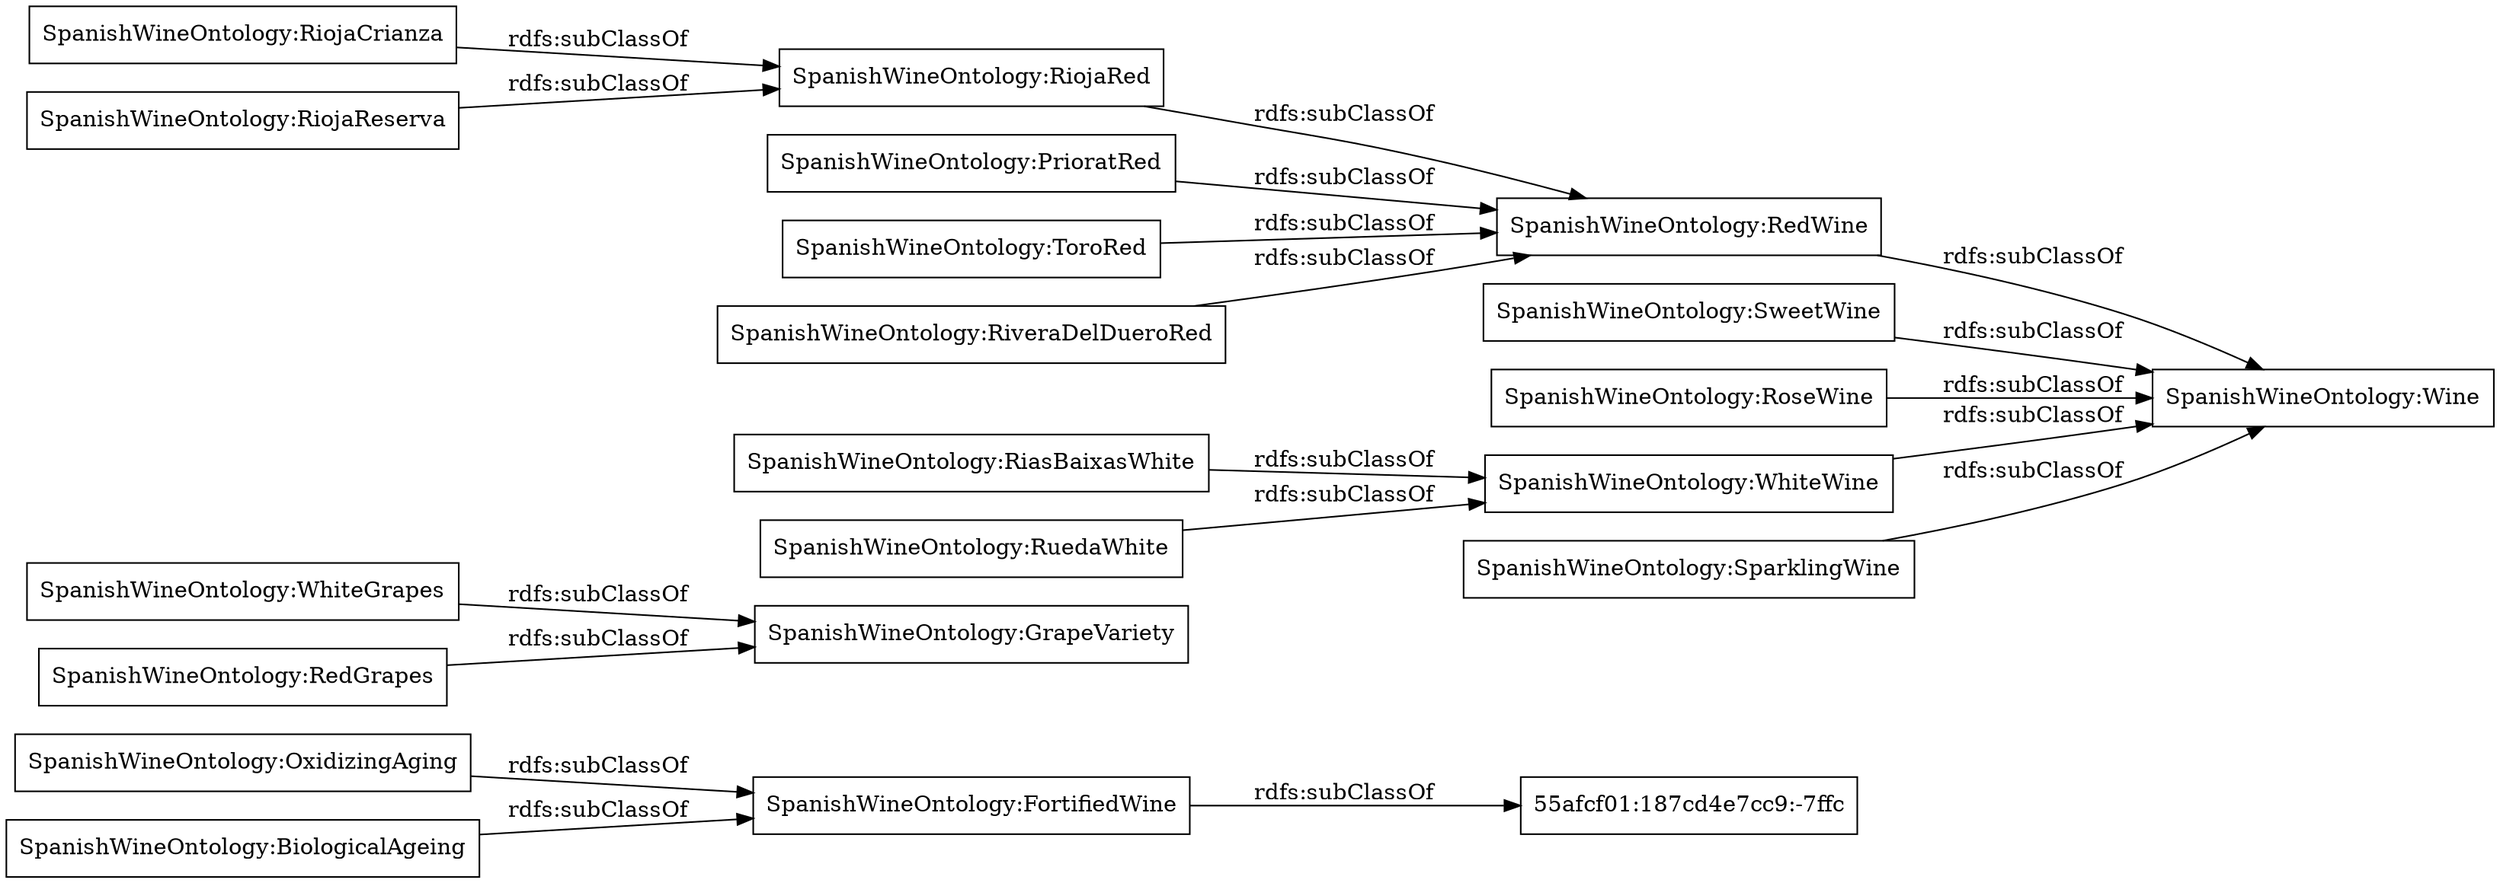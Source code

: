 digraph ar2dtool_diagram { 
rankdir=LR;
size="1000"
node [shape = rectangle, color="black"]; "SpanishWineOntology:OxidizingAging" "SpanishWineOntology:GrapeVariety" "SpanishWineOntology:RiasBaixasWhite" "SpanishWineOntology:SweetWine" "SpanishWineOntology:ToroRed" "SpanishWineOntology:RoseWine" "SpanishWineOntology:RiveraDelDueroRed" "SpanishWineOntology:RiojaRed" "SpanishWineOntology:RuedaWhite" "SpanishWineOntology:FortifiedWine" "SpanishWineOntology:WhiteGrapes" "55afcf01:187cd4e7cc9:-7ffc" "SpanishWineOntology:PrioratRed" "SpanishWineOntology:RedWine" "SpanishWineOntology:SparklingWine" "SpanishWineOntology:Wine" "SpanishWineOntology:RiojaCrianza" "SpanishWineOntology:WhiteWine" "SpanishWineOntology:RiojaReserva" "SpanishWineOntology:BiologicalAgeing" "SpanishWineOntology:RedGrapes" ; /*classes style*/
	"SpanishWineOntology:RedWine" -> "SpanishWineOntology:Wine" [ label = "rdfs:subClassOf" ];
	"SpanishWineOntology:RiojaCrianza" -> "SpanishWineOntology:RiojaRed" [ label = "rdfs:subClassOf" ];
	"SpanishWineOntology:RiojaReserva" -> "SpanishWineOntology:RiojaRed" [ label = "rdfs:subClassOf" ];
	"SpanishWineOntology:RedGrapes" -> "SpanishWineOntology:GrapeVariety" [ label = "rdfs:subClassOf" ];
	"SpanishWineOntology:OxidizingAging" -> "SpanishWineOntology:FortifiedWine" [ label = "rdfs:subClassOf" ];
	"SpanishWineOntology:RiojaRed" -> "SpanishWineOntology:RedWine" [ label = "rdfs:subClassOf" ];
	"SpanishWineOntology:RuedaWhite" -> "SpanishWineOntology:WhiteWine" [ label = "rdfs:subClassOf" ];
	"SpanishWineOntology:ToroRed" -> "SpanishWineOntology:RedWine" [ label = "rdfs:subClassOf" ];
	"SpanishWineOntology:FortifiedWine" -> "55afcf01:187cd4e7cc9:-7ffc" [ label = "rdfs:subClassOf" ];
	"SpanishWineOntology:RiveraDelDueroRed" -> "SpanishWineOntology:RedWine" [ label = "rdfs:subClassOf" ];
	"SpanishWineOntology:SweetWine" -> "SpanishWineOntology:Wine" [ label = "rdfs:subClassOf" ];
	"SpanishWineOntology:BiologicalAgeing" -> "SpanishWineOntology:FortifiedWine" [ label = "rdfs:subClassOf" ];
	"SpanishWineOntology:WhiteWine" -> "SpanishWineOntology:Wine" [ label = "rdfs:subClassOf" ];
	"SpanishWineOntology:SparklingWine" -> "SpanishWineOntology:Wine" [ label = "rdfs:subClassOf" ];
	"SpanishWineOntology:RoseWine" -> "SpanishWineOntology:Wine" [ label = "rdfs:subClassOf" ];
	"SpanishWineOntology:WhiteGrapes" -> "SpanishWineOntology:GrapeVariety" [ label = "rdfs:subClassOf" ];
	"SpanishWineOntology:PrioratRed" -> "SpanishWineOntology:RedWine" [ label = "rdfs:subClassOf" ];
	"SpanishWineOntology:RiasBaixasWhite" -> "SpanishWineOntology:WhiteWine" [ label = "rdfs:subClassOf" ];

}
